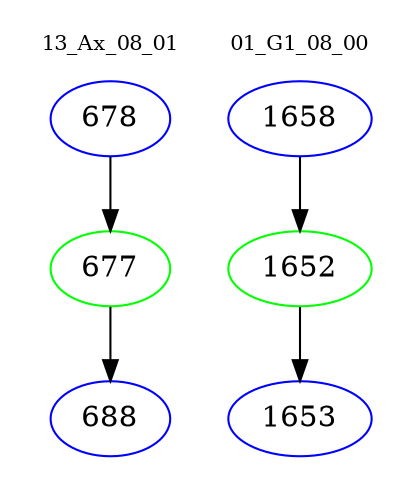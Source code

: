 digraph{
subgraph cluster_0 {
color = white
label = "13_Ax_08_01";
fontsize=10;
T0_678 [label="678", color="blue"]
T0_678 -> T0_677 [color="black"]
T0_677 [label="677", color="green"]
T0_677 -> T0_688 [color="black"]
T0_688 [label="688", color="blue"]
}
subgraph cluster_1 {
color = white
label = "01_G1_08_00";
fontsize=10;
T1_1658 [label="1658", color="blue"]
T1_1658 -> T1_1652 [color="black"]
T1_1652 [label="1652", color="green"]
T1_1652 -> T1_1653 [color="black"]
T1_1653 [label="1653", color="blue"]
}
}

